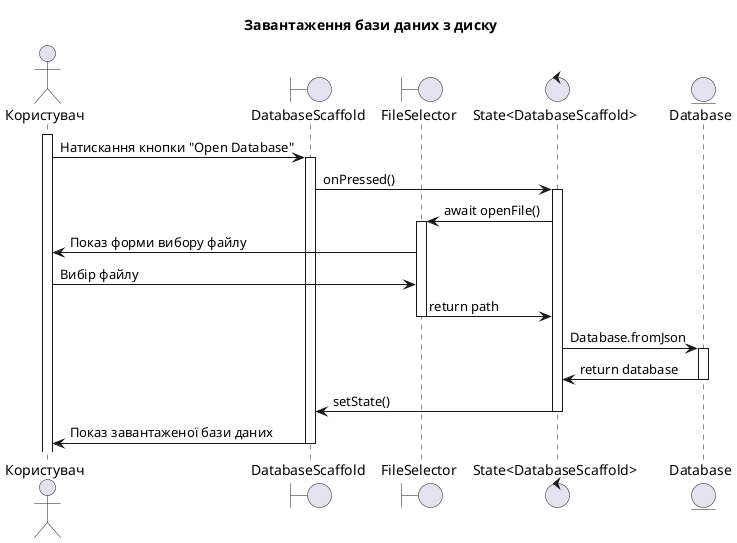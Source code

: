 @startuml
title Завантаження бази даних з диску

actor Користувач as user
boundary DatabaseScaffold
boundary FileSelector
control "State<DatabaseScaffold>" as state
entity Database

activate user
user -> DatabaseScaffold : Натискання кнопки "Open Database"
activate DatabaseScaffold
DatabaseScaffold -> state : onPressed()
activate state
state -> FileSelector : await openFile()
activate FileSelector
FileSelector -> user : Показ форми вибору файлу
user -> FileSelector : Вибір файлу
FileSelector -> state : return path
deactivate FileSelector
state -> Database : Database.fromJson
activate Database
Database -> state : return database
deactivate Database
state -> DatabaseScaffold : setState()
deactivate state
DatabaseScaffold -> user : Показ завантаженої бази даних
deactivate DatabaseScaffold

@enduml
